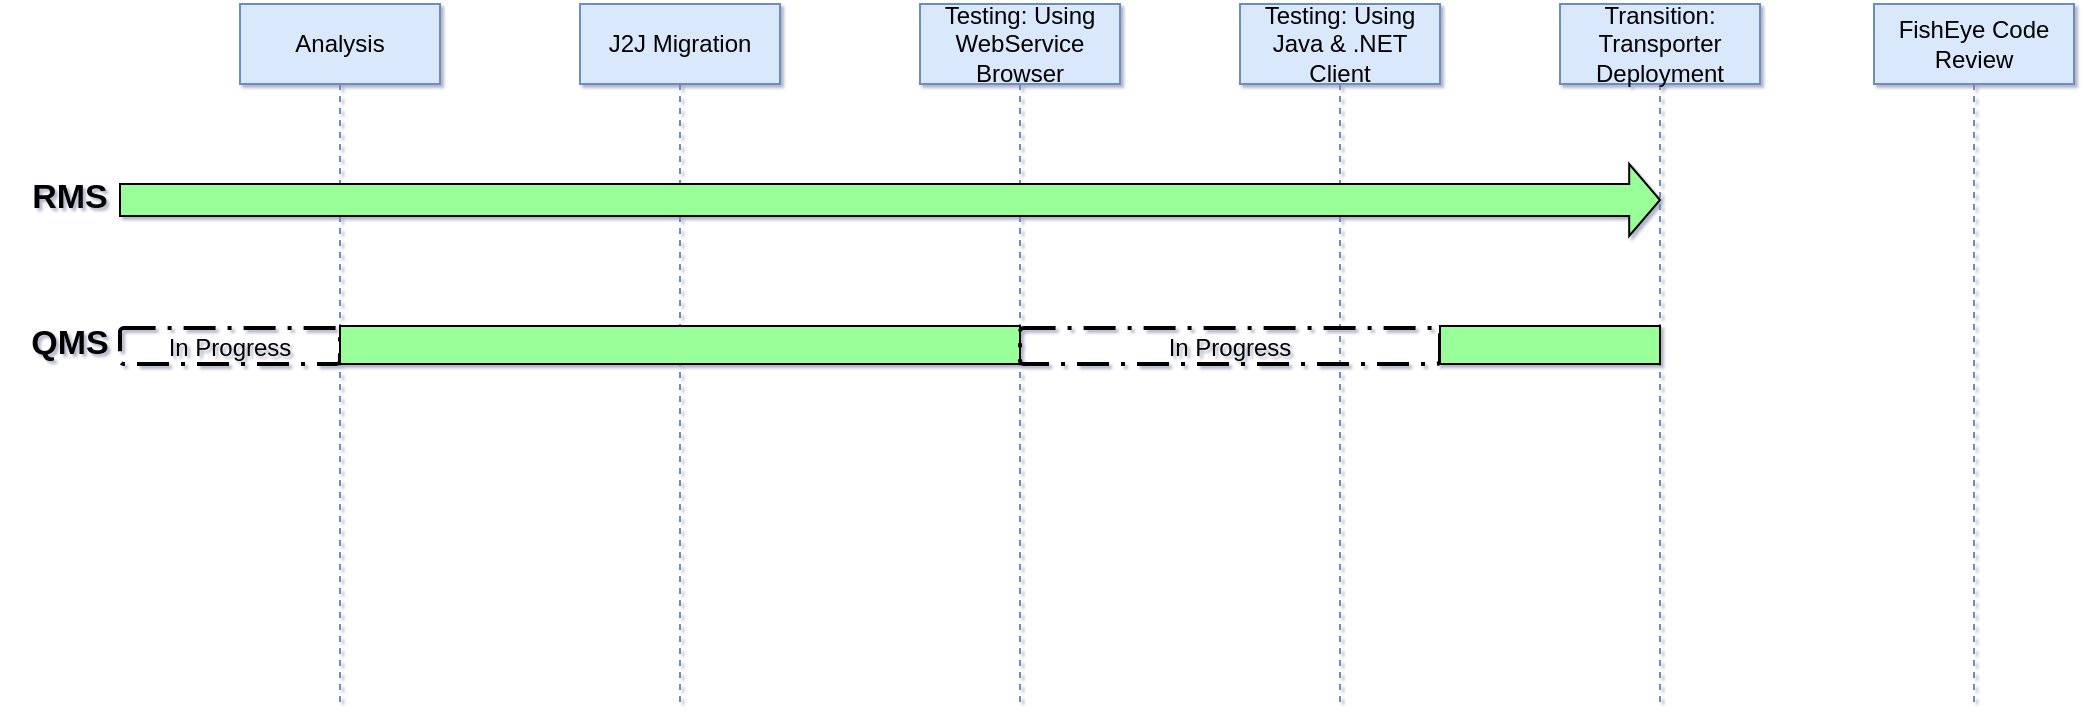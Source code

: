 <mxfile version="10.7.7" type="github"><diagram id="TJ47pzX0M5HbnLrvWZEr" name="Page-1"><mxGraphModel dx="840" dy="484" grid="1" gridSize="10" guides="1" tooltips="1" connect="1" arrows="1" fold="1" page="1" pageScale="1" pageWidth="850" pageHeight="1100" background="none" math="0" shadow="1"><root><mxCell id="0"/><mxCell id="1" parent="0"/><mxCell id="pdKazSxvEvTczHYUyYgW-1" value="Analysis" style="shape=umlLifeline;perimeter=lifelinePerimeter;whiteSpace=wrap;html=1;container=1;collapsible=0;recursiveResize=0;outlineConnect=0;fillColor=#dae8fc;strokeColor=#6c8ebf;" vertex="1" parent="1"><mxGeometry x="140" y="40" width="100" height="350" as="geometry"/></mxCell><mxCell id="pdKazSxvEvTczHYUyYgW-3" value="J2J Migration" style="shape=umlLifeline;perimeter=lifelinePerimeter;whiteSpace=wrap;html=1;container=1;collapsible=0;recursiveResize=0;outlineConnect=0;fillColor=#dae8fc;strokeColor=#6c8ebf;" vertex="1" parent="1"><mxGeometry x="310" y="40" width="100" height="350" as="geometry"/></mxCell><mxCell id="pdKazSxvEvTczHYUyYgW-4" value="Testing: Using WebService Browser" style="shape=umlLifeline;perimeter=lifelinePerimeter;whiteSpace=wrap;html=1;container=1;collapsible=0;recursiveResize=0;outlineConnect=0;fillColor=#dae8fc;strokeColor=#6c8ebf;" vertex="1" parent="1"><mxGeometry x="480" y="40" width="100" height="350" as="geometry"/></mxCell><mxCell id="pdKazSxvEvTczHYUyYgW-5" value="Testing: Using Java &amp;amp; .NET Client" style="shape=umlLifeline;perimeter=lifelinePerimeter;whiteSpace=wrap;html=1;container=1;collapsible=0;recursiveResize=0;outlineConnect=0;fillColor=#dae8fc;strokeColor=#6c8ebf;" vertex="1" parent="1"><mxGeometry x="640" y="40" width="100" height="350" as="geometry"/></mxCell><mxCell id="pdKazSxvEvTczHYUyYgW-6" value="Transition: Transporter Deployment" style="shape=umlLifeline;perimeter=lifelinePerimeter;whiteSpace=wrap;html=1;container=1;collapsible=0;recursiveResize=0;outlineConnect=0;fillColor=#dae8fc;strokeColor=#6c8ebf;" vertex="1" parent="1"><mxGeometry x="800" y="40" width="100" height="350" as="geometry"/></mxCell><mxCell id="pdKazSxvEvTczHYUyYgW-7" value="FishEye Code Review" style="shape=umlLifeline;perimeter=lifelinePerimeter;whiteSpace=wrap;html=1;container=1;collapsible=0;recursiveResize=0;outlineConnect=0;fillColor=#dae8fc;strokeColor=#6c8ebf;" vertex="1" parent="1"><mxGeometry x="957" y="40" width="100" height="350" as="geometry"/></mxCell><mxCell id="pdKazSxvEvTczHYUyYgW-8" value="&lt;b&gt;&lt;font style=&quot;font-size: 17px&quot;&gt;RMS&lt;/font&gt;&lt;/b&gt;" style="text;html=1;strokeColor=none;fillColor=none;align=center;verticalAlign=middle;whiteSpace=wrap;rounded=0;" vertex="1" parent="1"><mxGeometry x="20" y="122" width="70" height="30" as="geometry"/></mxCell><mxCell id="pdKazSxvEvTczHYUyYgW-11" value="" style="shape=singleArrow;whiteSpace=wrap;html=1;fillColor=#99FF99;arrowWidth=0.444;arrowSize=0.02;" vertex="1" parent="1"><mxGeometry x="80" y="120" width="770" height="36" as="geometry"/></mxCell><mxCell id="pdKazSxvEvTczHYUyYgW-13" value="&lt;b&gt;&lt;font style=&quot;font-size: 17px&quot;&gt;QMS&lt;/font&gt;&lt;/b&gt;" style="text;html=1;strokeColor=none;fillColor=none;align=center;verticalAlign=middle;whiteSpace=wrap;rounded=0;" vertex="1" parent="1"><mxGeometry x="20" y="195" width="70" height="30" as="geometry"/></mxCell><mxCell id="pdKazSxvEvTczHYUyYgW-19" value="In Progress" style="rounded=1;arcSize=10;dashed=1;strokeColor=#000000;fillColor=none;gradientColor=none;dashPattern=8 3 1 3;strokeWidth=2;" vertex="1" parent="1"><mxGeometry x="80" y="202" width="110" height="18" as="geometry"/></mxCell><mxCell id="pdKazSxvEvTczHYUyYgW-20" value="" style="verticalLabelPosition=bottom;verticalAlign=top;html=1;shape=mxgraph.basic.rect;fillColor=#99FF99;fillColor2=none;strokeColor=#000000;strokeWidth=1;size=20;indent=5;" vertex="1" parent="1"><mxGeometry x="190" y="201" width="340" height="19" as="geometry"/></mxCell><mxCell id="pdKazSxvEvTczHYUyYgW-22" value="In Progress" style="rounded=1;arcSize=10;dashed=1;strokeColor=#000000;fillColor=none;gradientColor=none;dashPattern=8 3 1 3;strokeWidth=2;" vertex="1" parent="1"><mxGeometry x="530" y="202" width="210" height="18" as="geometry"/></mxCell><mxCell id="pdKazSxvEvTczHYUyYgW-23" value="" style="verticalLabelPosition=bottom;verticalAlign=top;html=1;shape=mxgraph.basic.rect;fillColor=#99FF99;fillColor2=none;strokeColor=#000000;strokeWidth=1;size=20;indent=5;" vertex="1" parent="1"><mxGeometry x="740" y="201" width="110" height="19" as="geometry"/></mxCell></root></mxGraphModel></diagram></mxfile>